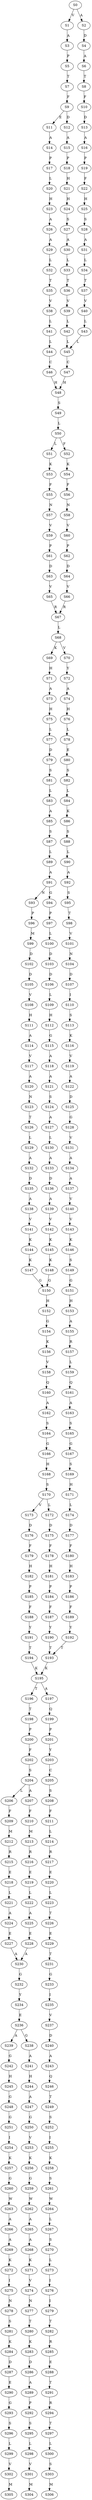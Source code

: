 strict digraph  {
	S0 -> S1 [ label = V ];
	S0 -> S2 [ label = A ];
	S1 -> S3 [ label = A ];
	S2 -> S4 [ label = D ];
	S3 -> S5 [ label = P ];
	S4 -> S6 [ label = A ];
	S5 -> S7 [ label = T ];
	S6 -> S8 [ label = T ];
	S7 -> S9 [ label = F ];
	S8 -> S10 [ label = F ];
	S9 -> S11 [ label = E ];
	S9 -> S12 [ label = D ];
	S10 -> S13 [ label = D ];
	S11 -> S14 [ label = A ];
	S12 -> S15 [ label = A ];
	S13 -> S16 [ label = A ];
	S14 -> S17 [ label = P ];
	S15 -> S18 [ label = P ];
	S16 -> S19 [ label = P ];
	S17 -> S20 [ label = L ];
	S18 -> S21 [ label = H ];
	S19 -> S22 [ label = F ];
	S20 -> S23 [ label = H ];
	S21 -> S24 [ label = H ];
	S22 -> S25 [ label = H ];
	S23 -> S26 [ label = A ];
	S24 -> S27 [ label = S ];
	S25 -> S28 [ label = S ];
	S26 -> S29 [ label = A ];
	S27 -> S30 [ label = A ];
	S28 -> S31 [ label = A ];
	S29 -> S32 [ label = L ];
	S30 -> S33 [ label = L ];
	S31 -> S34 [ label = L ];
	S32 -> S35 [ label = T ];
	S33 -> S36 [ label = T ];
	S34 -> S37 [ label = T ];
	S35 -> S38 [ label = V ];
	S36 -> S39 [ label = V ];
	S37 -> S40 [ label = V ];
	S38 -> S41 [ label = L ];
	S39 -> S42 [ label = L ];
	S40 -> S43 [ label = L ];
	S41 -> S44 [ label = L ];
	S42 -> S45 [ label = L ];
	S43 -> S45 [ label = L ];
	S44 -> S46 [ label = C ];
	S45 -> S47 [ label = C ];
	S46 -> S48 [ label = H ];
	S47 -> S48 [ label = H ];
	S48 -> S49 [ label = S ];
	S49 -> S50 [ label = L ];
	S50 -> S51 [ label = L ];
	S50 -> S52 [ label = F ];
	S51 -> S53 [ label = K ];
	S52 -> S54 [ label = K ];
	S53 -> S55 [ label = F ];
	S54 -> S56 [ label = F ];
	S55 -> S57 [ label = N ];
	S56 -> S58 [ label = N ];
	S57 -> S59 [ label = V ];
	S58 -> S60 [ label = V ];
	S59 -> S61 [ label = P ];
	S60 -> S62 [ label = P ];
	S61 -> S63 [ label = D ];
	S62 -> S64 [ label = D ];
	S63 -> S65 [ label = V ];
	S64 -> S66 [ label = V ];
	S65 -> S67 [ label = R ];
	S66 -> S67 [ label = R ];
	S67 -> S68 [ label = L ];
	S68 -> S69 [ label = K ];
	S68 -> S70 [ label = V ];
	S69 -> S71 [ label = H ];
	S70 -> S72 [ label = Y ];
	S71 -> S73 [ label = A ];
	S72 -> S74 [ label = A ];
	S73 -> S75 [ label = H ];
	S74 -> S76 [ label = H ];
	S75 -> S77 [ label = L ];
	S76 -> S78 [ label = L ];
	S77 -> S79 [ label = D ];
	S78 -> S80 [ label = E ];
	S79 -> S81 [ label = S ];
	S80 -> S82 [ label = S ];
	S81 -> S83 [ label = L ];
	S82 -> S84 [ label = L ];
	S83 -> S85 [ label = A ];
	S84 -> S86 [ label = K ];
	S85 -> S87 [ label = S ];
	S86 -> S88 [ label = S ];
	S87 -> S89 [ label = L ];
	S88 -> S90 [ label = L ];
	S89 -> S91 [ label = A ];
	S90 -> S92 [ label = A ];
	S91 -> S93 [ label = N ];
	S91 -> S94 [ label = G ];
	S92 -> S95 [ label = S ];
	S93 -> S96 [ label = P ];
	S94 -> S97 [ label = P ];
	S95 -> S98 [ label = T ];
	S96 -> S99 [ label = M ];
	S97 -> S100 [ label = L ];
	S98 -> S101 [ label = V ];
	S99 -> S102 [ label = D ];
	S100 -> S103 [ label = D ];
	S101 -> S104 [ label = N ];
	S102 -> S105 [ label = D ];
	S103 -> S106 [ label = D ];
	S104 -> S107 [ label = D ];
	S105 -> S108 [ label = V ];
	S106 -> S109 [ label = L ];
	S107 -> S110 [ label = I ];
	S108 -> S111 [ label = H ];
	S109 -> S112 [ label = H ];
	S110 -> S113 [ label = S ];
	S111 -> S114 [ label = A ];
	S112 -> S115 [ label = G ];
	S113 -> S116 [ label = K ];
	S114 -> S117 [ label = V ];
	S115 -> S118 [ label = A ];
	S116 -> S119 [ label = V ];
	S117 -> S120 [ label = A ];
	S118 -> S121 [ label = A ];
	S119 -> S122 [ label = A ];
	S120 -> S123 [ label = N ];
	S121 -> S124 [ label = S ];
	S122 -> S125 [ label = D ];
	S123 -> S126 [ label = T ];
	S124 -> S127 [ label = A ];
	S125 -> S128 [ label = G ];
	S126 -> S129 [ label = L ];
	S127 -> S130 [ label = L ];
	S128 -> S131 [ label = V ];
	S129 -> S132 [ label = A ];
	S130 -> S133 [ label = A ];
	S131 -> S134 [ label = A ];
	S132 -> S135 [ label = D ];
	S133 -> S136 [ label = D ];
	S134 -> S137 [ label = A ];
	S135 -> S138 [ label = A ];
	S136 -> S139 [ label = A ];
	S137 -> S140 [ label = V ];
	S138 -> S141 [ label = V ];
	S139 -> S142 [ label = V ];
	S140 -> S143 [ label = V ];
	S141 -> S144 [ label = K ];
	S142 -> S145 [ label = K ];
	S143 -> S146 [ label = K ];
	S144 -> S147 [ label = K ];
	S145 -> S148 [ label = K ];
	S146 -> S149 [ label = S ];
	S147 -> S150 [ label = G ];
	S148 -> S150 [ label = G ];
	S149 -> S151 [ label = G ];
	S150 -> S152 [ label = H ];
	S151 -> S153 [ label = H ];
	S152 -> S154 [ label = G ];
	S153 -> S155 [ label = A ];
	S154 -> S156 [ label = K ];
	S155 -> S157 [ label = R ];
	S156 -> S158 [ label = V ];
	S157 -> S159 [ label = L ];
	S158 -> S160 [ label = Q ];
	S159 -> S161 [ label = Q ];
	S160 -> S162 [ label = A ];
	S161 -> S163 [ label = A ];
	S162 -> S164 [ label = S ];
	S163 -> S165 [ label = S ];
	S164 -> S166 [ label = G ];
	S165 -> S167 [ label = G ];
	S166 -> S168 [ label = H ];
	S167 -> S169 [ label = S ];
	S168 -> S170 [ label = S ];
	S169 -> S171 [ label = H ];
	S170 -> S172 [ label = L ];
	S170 -> S173 [ label = V ];
	S171 -> S174 [ label = L ];
	S172 -> S175 [ label = D ];
	S173 -> S176 [ label = D ];
	S174 -> S177 [ label = D ];
	S175 -> S178 [ label = F ];
	S176 -> S179 [ label = F ];
	S177 -> S180 [ label = F ];
	S178 -> S181 [ label = H ];
	S179 -> S182 [ label = H ];
	S180 -> S183 [ label = H ];
	S181 -> S184 [ label = P ];
	S182 -> S185 [ label = P ];
	S183 -> S186 [ label = P ];
	S184 -> S187 [ label = F ];
	S185 -> S188 [ label = F ];
	S186 -> S189 [ label = F ];
	S187 -> S190 [ label = Y ];
	S188 -> S191 [ label = Y ];
	S189 -> S192 [ label = Y ];
	S190 -> S193 [ label = T ];
	S191 -> S194 [ label = T ];
	S192 -> S193 [ label = T ];
	S193 -> S195 [ label = K ];
	S194 -> S195 [ label = K ];
	S195 -> S196 [ label = T ];
	S195 -> S197 [ label = A ];
	S196 -> S198 [ label = T ];
	S197 -> S199 [ label = Q ];
	S198 -> S200 [ label = P ];
	S199 -> S201 [ label = P ];
	S200 -> S202 [ label = F ];
	S201 -> S203 [ label = Y ];
	S202 -> S204 [ label = S ];
	S203 -> S205 [ label = C ];
	S204 -> S206 [ label = L ];
	S204 -> S207 [ label = A ];
	S205 -> S208 [ label = S ];
	S206 -> S209 [ label = F ];
	S207 -> S210 [ label = F ];
	S208 -> S211 [ label = F ];
	S209 -> S212 [ label = M ];
	S210 -> S213 [ label = M ];
	S211 -> S214 [ label = L ];
	S212 -> S215 [ label = R ];
	S213 -> S216 [ label = R ];
	S214 -> S217 [ label = R ];
	S215 -> S218 [ label = E ];
	S216 -> S219 [ label = E ];
	S217 -> S220 [ label = E ];
	S218 -> S221 [ label = L ];
	S219 -> S222 [ label = L ];
	S220 -> S223 [ label = L ];
	S221 -> S224 [ label = A ];
	S222 -> S225 [ label = A ];
	S223 -> S226 [ label = T ];
	S224 -> S227 [ label = E ];
	S225 -> S228 [ label = E ];
	S226 -> S229 [ label = E ];
	S227 -> S230 [ label = A ];
	S228 -> S230 [ label = A ];
	S229 -> S231 [ label = T ];
	S230 -> S232 [ label = G ];
	S231 -> S233 [ label = G ];
	S232 -> S234 [ label = Y ];
	S233 -> S235 [ label = I ];
	S234 -> S236 [ label = E ];
	S235 -> S237 [ label = V ];
	S236 -> S238 [ label = G ];
	S236 -> S239 [ label = A ];
	S237 -> S240 [ label = D ];
	S238 -> S241 [ label = A ];
	S239 -> S242 [ label = G ];
	S240 -> S243 [ label = A ];
	S241 -> S244 [ label = H ];
	S242 -> S245 [ label = H ];
	S243 -> S246 [ label = Q ];
	S244 -> S247 [ label = A ];
	S245 -> S248 [ label = G ];
	S246 -> S249 [ label = T ];
	S247 -> S250 [ label = G ];
	S248 -> S251 [ label = G ];
	S249 -> S252 [ label = S ];
	S250 -> S253 [ label = V ];
	S251 -> S254 [ label = I ];
	S252 -> S255 [ label = I ];
	S253 -> S256 [ label = K ];
	S254 -> S257 [ label = K ];
	S255 -> S258 [ label = K ];
	S256 -> S259 [ label = G ];
	S257 -> S260 [ label = G ];
	S258 -> S261 [ label = S ];
	S259 -> S262 [ label = W ];
	S260 -> S263 [ label = W ];
	S261 -> S264 [ label = W ];
	S262 -> S265 [ label = A ];
	S263 -> S266 [ label = A ];
	S264 -> S267 [ label = L ];
	S265 -> S268 [ label = A ];
	S266 -> S269 [ label = A ];
	S267 -> S270 [ label = S ];
	S268 -> S271 [ label = K ];
	S269 -> S272 [ label = K ];
	S270 -> S273 [ label = L ];
	S271 -> S274 [ label = V ];
	S272 -> S275 [ label = I ];
	S273 -> S276 [ label = I ];
	S274 -> S277 [ label = N ];
	S275 -> S278 [ label = N ];
	S276 -> S279 [ label = I ];
	S277 -> S280 [ label = T ];
	S278 -> S281 [ label = S ];
	S279 -> S282 [ label = T ];
	S280 -> S283 [ label = K ];
	S281 -> S284 [ label = K ];
	S282 -> S285 [ label = R ];
	S283 -> S286 [ label = D ];
	S284 -> S287 [ label = D ];
	S285 -> S288 [ label = E ];
	S286 -> S289 [ label = A ];
	S287 -> S290 [ label = E ];
	S288 -> S291 [ label = T ];
	S289 -> S292 [ label = P ];
	S290 -> S293 [ label = G ];
	S291 -> S294 [ label = R ];
	S292 -> S295 [ label = S ];
	S293 -> S296 [ label = S ];
	S294 -> S297 [ label = T ];
	S295 -> S298 [ label = L ];
	S296 -> S299 [ label = L ];
	S297 -> S300 [ label = L ];
	S298 -> S301 [ label = V ];
	S299 -> S302 [ label = V ];
	S300 -> S303 [ label = S ];
	S301 -> S304 [ label = M ];
	S302 -> S305 [ label = M ];
	S303 -> S306 [ label = M ];
}

